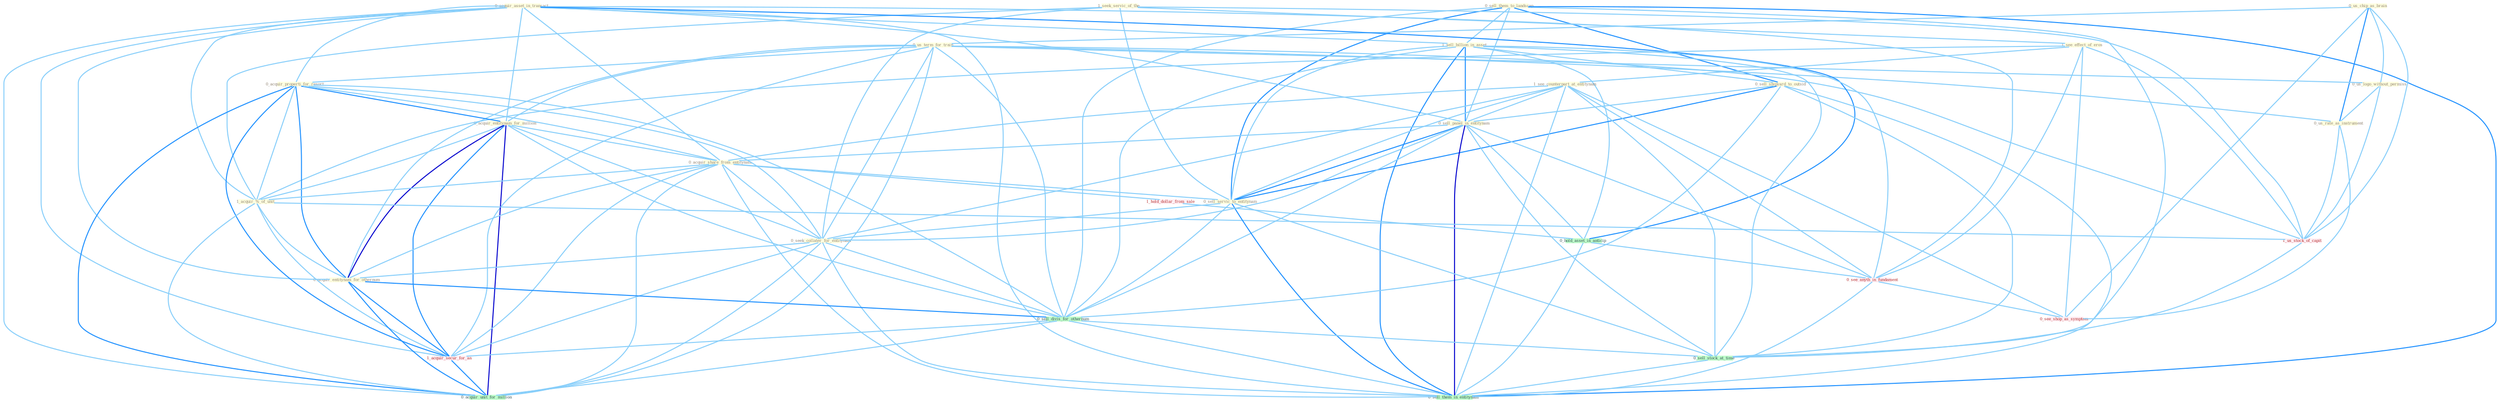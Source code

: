 Graph G{ 
    node
    [shape=polygon,style=filled,width=.5,height=.06,color="#BDFCC9",fixedsize=true,fontsize=4,
    fontcolor="#2f4f4f"];
    {node
    [color="#ffffe0", fontcolor="#8b7d6b"] "0_sell_them_to_landscap " "1_seek_servic_of_the " "0_us_chip_as_brain " "0_us_term_for_train " "0_acquir_asset_in_transact " "1_sell_billion_in_asset " "1_see_effect_of_eros " "0_sell_shipyard_to_outsid " "0_acquir_properti_for_resort " "0_us_logo_without_permiss " "1_see_counterpart_at_entitynam " "0_acquir_entitynam_for_million " "0_sell_panel_in_entitynam " "0_acquir_share_from_entitynam " "1_acquir_%_of_unit " "0_us_rate_as_instrument " "0_sell_servic_to_entitynam " "0_seek_collater_for_entitynam " "0_acquir_entitynam_for_othernum "}
{node [color="#fff0f5", fontcolor="#b22222"] "1_acquir_secur_for_an " "1_us_stock_of_capit " "1_hold_dollar_from_sale " "0_see_anyth_in_fundament " "0_see_shop_as_symptom "}
edge [color="#B0E2FF"];

	"0_sell_them_to_landscap " -- "1_sell_billion_in_asset " [w="1", color="#87cefa" ];
	"0_sell_them_to_landscap " -- "0_sell_shipyard_to_outsid " [w="2", color="#1e90ff" , len=0.8];
	"0_sell_them_to_landscap " -- "0_sell_panel_in_entitynam " [w="1", color="#87cefa" ];
	"0_sell_them_to_landscap " -- "0_sell_servic_to_entitynam " [w="2", color="#1e90ff" , len=0.8];
	"0_sell_them_to_landscap " -- "0_sell_divis_for_othernum " [w="1", color="#87cefa" ];
	"0_sell_them_to_landscap " -- "0_sell_stock_at_time " [w="1", color="#87cefa" ];
	"0_sell_them_to_landscap " -- "0_sell_them_in_entitynam " [w="2", color="#1e90ff" , len=0.8];
	"1_seek_servic_of_the " -- "1_see_effect_of_eros " [w="1", color="#87cefa" ];
	"1_seek_servic_of_the " -- "1_acquir_%_of_unit " [w="1", color="#87cefa" ];
	"1_seek_servic_of_the " -- "0_sell_servic_to_entitynam " [w="1", color="#87cefa" ];
	"1_seek_servic_of_the " -- "0_seek_collater_for_entitynam " [w="1", color="#87cefa" ];
	"1_seek_servic_of_the " -- "1_us_stock_of_capit " [w="1", color="#87cefa" ];
	"0_us_chip_as_brain " -- "0_us_term_for_train " [w="1", color="#87cefa" ];
	"0_us_chip_as_brain " -- "0_us_logo_without_permiss " [w="1", color="#87cefa" ];
	"0_us_chip_as_brain " -- "0_us_rate_as_instrument " [w="2", color="#1e90ff" , len=0.8];
	"0_us_chip_as_brain " -- "1_us_stock_of_capit " [w="1", color="#87cefa" ];
	"0_us_chip_as_brain " -- "0_see_shop_as_symptom " [w="1", color="#87cefa" ];
	"0_us_term_for_train " -- "0_acquir_properti_for_resort " [w="1", color="#87cefa" ];
	"0_us_term_for_train " -- "0_us_logo_without_permiss " [w="1", color="#87cefa" ];
	"0_us_term_for_train " -- "0_acquir_entitynam_for_million " [w="1", color="#87cefa" ];
	"0_us_term_for_train " -- "0_us_rate_as_instrument " [w="1", color="#87cefa" ];
	"0_us_term_for_train " -- "0_seek_collater_for_entitynam " [w="1", color="#87cefa" ];
	"0_us_term_for_train " -- "0_acquir_entitynam_for_othernum " [w="1", color="#87cefa" ];
	"0_us_term_for_train " -- "0_sell_divis_for_othernum " [w="1", color="#87cefa" ];
	"0_us_term_for_train " -- "1_acquir_secur_for_an " [w="1", color="#87cefa" ];
	"0_us_term_for_train " -- "1_us_stock_of_capit " [w="1", color="#87cefa" ];
	"0_us_term_for_train " -- "0_acquir_unit_for_million " [w="1", color="#87cefa" ];
	"0_acquir_asset_in_transact " -- "1_sell_billion_in_asset " [w="1", color="#87cefa" ];
	"0_acquir_asset_in_transact " -- "0_acquir_properti_for_resort " [w="1", color="#87cefa" ];
	"0_acquir_asset_in_transact " -- "0_acquir_entitynam_for_million " [w="1", color="#87cefa" ];
	"0_acquir_asset_in_transact " -- "0_sell_panel_in_entitynam " [w="1", color="#87cefa" ];
	"0_acquir_asset_in_transact " -- "0_acquir_share_from_entitynam " [w="1", color="#87cefa" ];
	"0_acquir_asset_in_transact " -- "1_acquir_%_of_unit " [w="1", color="#87cefa" ];
	"0_acquir_asset_in_transact " -- "0_acquir_entitynam_for_othernum " [w="1", color="#87cefa" ];
	"0_acquir_asset_in_transact " -- "1_acquir_secur_for_an " [w="1", color="#87cefa" ];
	"0_acquir_asset_in_transact " -- "0_hold_asset_in_anticip " [w="2", color="#1e90ff" , len=0.8];
	"0_acquir_asset_in_transact " -- "0_see_anyth_in_fundament " [w="1", color="#87cefa" ];
	"0_acquir_asset_in_transact " -- "0_acquir_unit_for_million " [w="1", color="#87cefa" ];
	"0_acquir_asset_in_transact " -- "0_sell_them_in_entitynam " [w="1", color="#87cefa" ];
	"1_sell_billion_in_asset " -- "0_sell_shipyard_to_outsid " [w="1", color="#87cefa" ];
	"1_sell_billion_in_asset " -- "0_sell_panel_in_entitynam " [w="2", color="#1e90ff" , len=0.8];
	"1_sell_billion_in_asset " -- "0_sell_servic_to_entitynam " [w="1", color="#87cefa" ];
	"1_sell_billion_in_asset " -- "0_sell_divis_for_othernum " [w="1", color="#87cefa" ];
	"1_sell_billion_in_asset " -- "0_hold_asset_in_anticip " [w="1", color="#87cefa" ];
	"1_sell_billion_in_asset " -- "0_sell_stock_at_time " [w="1", color="#87cefa" ];
	"1_sell_billion_in_asset " -- "0_see_anyth_in_fundament " [w="1", color="#87cefa" ];
	"1_sell_billion_in_asset " -- "0_sell_them_in_entitynam " [w="2", color="#1e90ff" , len=0.8];
	"1_see_effect_of_eros " -- "1_see_counterpart_at_entitynam " [w="1", color="#87cefa" ];
	"1_see_effect_of_eros " -- "1_acquir_%_of_unit " [w="1", color="#87cefa" ];
	"1_see_effect_of_eros " -- "1_us_stock_of_capit " [w="1", color="#87cefa" ];
	"1_see_effect_of_eros " -- "0_see_anyth_in_fundament " [w="1", color="#87cefa" ];
	"1_see_effect_of_eros " -- "0_see_shop_as_symptom " [w="1", color="#87cefa" ];
	"0_sell_shipyard_to_outsid " -- "0_sell_panel_in_entitynam " [w="1", color="#87cefa" ];
	"0_sell_shipyard_to_outsid " -- "0_sell_servic_to_entitynam " [w="2", color="#1e90ff" , len=0.8];
	"0_sell_shipyard_to_outsid " -- "0_sell_divis_for_othernum " [w="1", color="#87cefa" ];
	"0_sell_shipyard_to_outsid " -- "0_sell_stock_at_time " [w="1", color="#87cefa" ];
	"0_sell_shipyard_to_outsid " -- "0_sell_them_in_entitynam " [w="1", color="#87cefa" ];
	"0_acquir_properti_for_resort " -- "0_acquir_entitynam_for_million " [w="2", color="#1e90ff" , len=0.8];
	"0_acquir_properti_for_resort " -- "0_acquir_share_from_entitynam " [w="1", color="#87cefa" ];
	"0_acquir_properti_for_resort " -- "1_acquir_%_of_unit " [w="1", color="#87cefa" ];
	"0_acquir_properti_for_resort " -- "0_seek_collater_for_entitynam " [w="1", color="#87cefa" ];
	"0_acquir_properti_for_resort " -- "0_acquir_entitynam_for_othernum " [w="2", color="#1e90ff" , len=0.8];
	"0_acquir_properti_for_resort " -- "0_sell_divis_for_othernum " [w="1", color="#87cefa" ];
	"0_acquir_properti_for_resort " -- "1_acquir_secur_for_an " [w="2", color="#1e90ff" , len=0.8];
	"0_acquir_properti_for_resort " -- "0_acquir_unit_for_million " [w="2", color="#1e90ff" , len=0.8];
	"0_us_logo_without_permiss " -- "0_us_rate_as_instrument " [w="1", color="#87cefa" ];
	"0_us_logo_without_permiss " -- "1_us_stock_of_capit " [w="1", color="#87cefa" ];
	"1_see_counterpart_at_entitynam " -- "0_sell_panel_in_entitynam " [w="1", color="#87cefa" ];
	"1_see_counterpart_at_entitynam " -- "0_acquir_share_from_entitynam " [w="1", color="#87cefa" ];
	"1_see_counterpart_at_entitynam " -- "0_sell_servic_to_entitynam " [w="1", color="#87cefa" ];
	"1_see_counterpart_at_entitynam " -- "0_seek_collater_for_entitynam " [w="1", color="#87cefa" ];
	"1_see_counterpart_at_entitynam " -- "0_sell_stock_at_time " [w="1", color="#87cefa" ];
	"1_see_counterpart_at_entitynam " -- "0_see_anyth_in_fundament " [w="1", color="#87cefa" ];
	"1_see_counterpart_at_entitynam " -- "0_see_shop_as_symptom " [w="1", color="#87cefa" ];
	"1_see_counterpart_at_entitynam " -- "0_sell_them_in_entitynam " [w="1", color="#87cefa" ];
	"0_acquir_entitynam_for_million " -- "0_acquir_share_from_entitynam " [w="1", color="#87cefa" ];
	"0_acquir_entitynam_for_million " -- "1_acquir_%_of_unit " [w="1", color="#87cefa" ];
	"0_acquir_entitynam_for_million " -- "0_seek_collater_for_entitynam " [w="1", color="#87cefa" ];
	"0_acquir_entitynam_for_million " -- "0_acquir_entitynam_for_othernum " [w="3", color="#0000cd" , len=0.6];
	"0_acquir_entitynam_for_million " -- "0_sell_divis_for_othernum " [w="1", color="#87cefa" ];
	"0_acquir_entitynam_for_million " -- "1_acquir_secur_for_an " [w="2", color="#1e90ff" , len=0.8];
	"0_acquir_entitynam_for_million " -- "0_acquir_unit_for_million " [w="3", color="#0000cd" , len=0.6];
	"0_sell_panel_in_entitynam " -- "0_acquir_share_from_entitynam " [w="1", color="#87cefa" ];
	"0_sell_panel_in_entitynam " -- "0_sell_servic_to_entitynam " [w="2", color="#1e90ff" , len=0.8];
	"0_sell_panel_in_entitynam " -- "0_seek_collater_for_entitynam " [w="1", color="#87cefa" ];
	"0_sell_panel_in_entitynam " -- "0_sell_divis_for_othernum " [w="1", color="#87cefa" ];
	"0_sell_panel_in_entitynam " -- "0_hold_asset_in_anticip " [w="1", color="#87cefa" ];
	"0_sell_panel_in_entitynam " -- "0_sell_stock_at_time " [w="1", color="#87cefa" ];
	"0_sell_panel_in_entitynam " -- "0_see_anyth_in_fundament " [w="1", color="#87cefa" ];
	"0_sell_panel_in_entitynam " -- "0_sell_them_in_entitynam " [w="3", color="#0000cd" , len=0.6];
	"0_acquir_share_from_entitynam " -- "1_acquir_%_of_unit " [w="1", color="#87cefa" ];
	"0_acquir_share_from_entitynam " -- "0_sell_servic_to_entitynam " [w="1", color="#87cefa" ];
	"0_acquir_share_from_entitynam " -- "0_seek_collater_for_entitynam " [w="1", color="#87cefa" ];
	"0_acquir_share_from_entitynam " -- "0_acquir_entitynam_for_othernum " [w="1", color="#87cefa" ];
	"0_acquir_share_from_entitynam " -- "1_acquir_secur_for_an " [w="1", color="#87cefa" ];
	"0_acquir_share_from_entitynam " -- "1_hold_dollar_from_sale " [w="1", color="#87cefa" ];
	"0_acquir_share_from_entitynam " -- "0_acquir_unit_for_million " [w="1", color="#87cefa" ];
	"0_acquir_share_from_entitynam " -- "0_sell_them_in_entitynam " [w="1", color="#87cefa" ];
	"1_acquir_%_of_unit " -- "0_acquir_entitynam_for_othernum " [w="1", color="#87cefa" ];
	"1_acquir_%_of_unit " -- "1_acquir_secur_for_an " [w="1", color="#87cefa" ];
	"1_acquir_%_of_unit " -- "1_us_stock_of_capit " [w="1", color="#87cefa" ];
	"1_acquir_%_of_unit " -- "0_acquir_unit_for_million " [w="1", color="#87cefa" ];
	"0_us_rate_as_instrument " -- "1_us_stock_of_capit " [w="1", color="#87cefa" ];
	"0_us_rate_as_instrument " -- "0_see_shop_as_symptom " [w="1", color="#87cefa" ];
	"0_sell_servic_to_entitynam " -- "0_seek_collater_for_entitynam " [w="1", color="#87cefa" ];
	"0_sell_servic_to_entitynam " -- "0_sell_divis_for_othernum " [w="1", color="#87cefa" ];
	"0_sell_servic_to_entitynam " -- "0_sell_stock_at_time " [w="1", color="#87cefa" ];
	"0_sell_servic_to_entitynam " -- "0_sell_them_in_entitynam " [w="2", color="#1e90ff" , len=0.8];
	"0_seek_collater_for_entitynam " -- "0_acquir_entitynam_for_othernum " [w="1", color="#87cefa" ];
	"0_seek_collater_for_entitynam " -- "0_sell_divis_for_othernum " [w="1", color="#87cefa" ];
	"0_seek_collater_for_entitynam " -- "1_acquir_secur_for_an " [w="1", color="#87cefa" ];
	"0_seek_collater_for_entitynam " -- "0_acquir_unit_for_million " [w="1", color="#87cefa" ];
	"0_seek_collater_for_entitynam " -- "0_sell_them_in_entitynam " [w="1", color="#87cefa" ];
	"0_acquir_entitynam_for_othernum " -- "0_sell_divis_for_othernum " [w="2", color="#1e90ff" , len=0.8];
	"0_acquir_entitynam_for_othernum " -- "1_acquir_secur_for_an " [w="2", color="#1e90ff" , len=0.8];
	"0_acquir_entitynam_for_othernum " -- "0_acquir_unit_for_million " [w="2", color="#1e90ff" , len=0.8];
	"0_sell_divis_for_othernum " -- "1_acquir_secur_for_an " [w="1", color="#87cefa" ];
	"0_sell_divis_for_othernum " -- "0_sell_stock_at_time " [w="1", color="#87cefa" ];
	"0_sell_divis_for_othernum " -- "0_acquir_unit_for_million " [w="1", color="#87cefa" ];
	"0_sell_divis_for_othernum " -- "0_sell_them_in_entitynam " [w="1", color="#87cefa" ];
	"1_acquir_secur_for_an " -- "0_acquir_unit_for_million " [w="2", color="#1e90ff" , len=0.8];
	"1_us_stock_of_capit " -- "0_sell_stock_at_time " [w="1", color="#87cefa" ];
	"1_hold_dollar_from_sale " -- "0_hold_asset_in_anticip " [w="1", color="#87cefa" ];
	"0_hold_asset_in_anticip " -- "0_see_anyth_in_fundament " [w="1", color="#87cefa" ];
	"0_hold_asset_in_anticip " -- "0_sell_them_in_entitynam " [w="1", color="#87cefa" ];
	"0_sell_stock_at_time " -- "0_sell_them_in_entitynam " [w="1", color="#87cefa" ];
	"0_see_anyth_in_fundament " -- "0_see_shop_as_symptom " [w="1", color="#87cefa" ];
	"0_see_anyth_in_fundament " -- "0_sell_them_in_entitynam " [w="1", color="#87cefa" ];
}